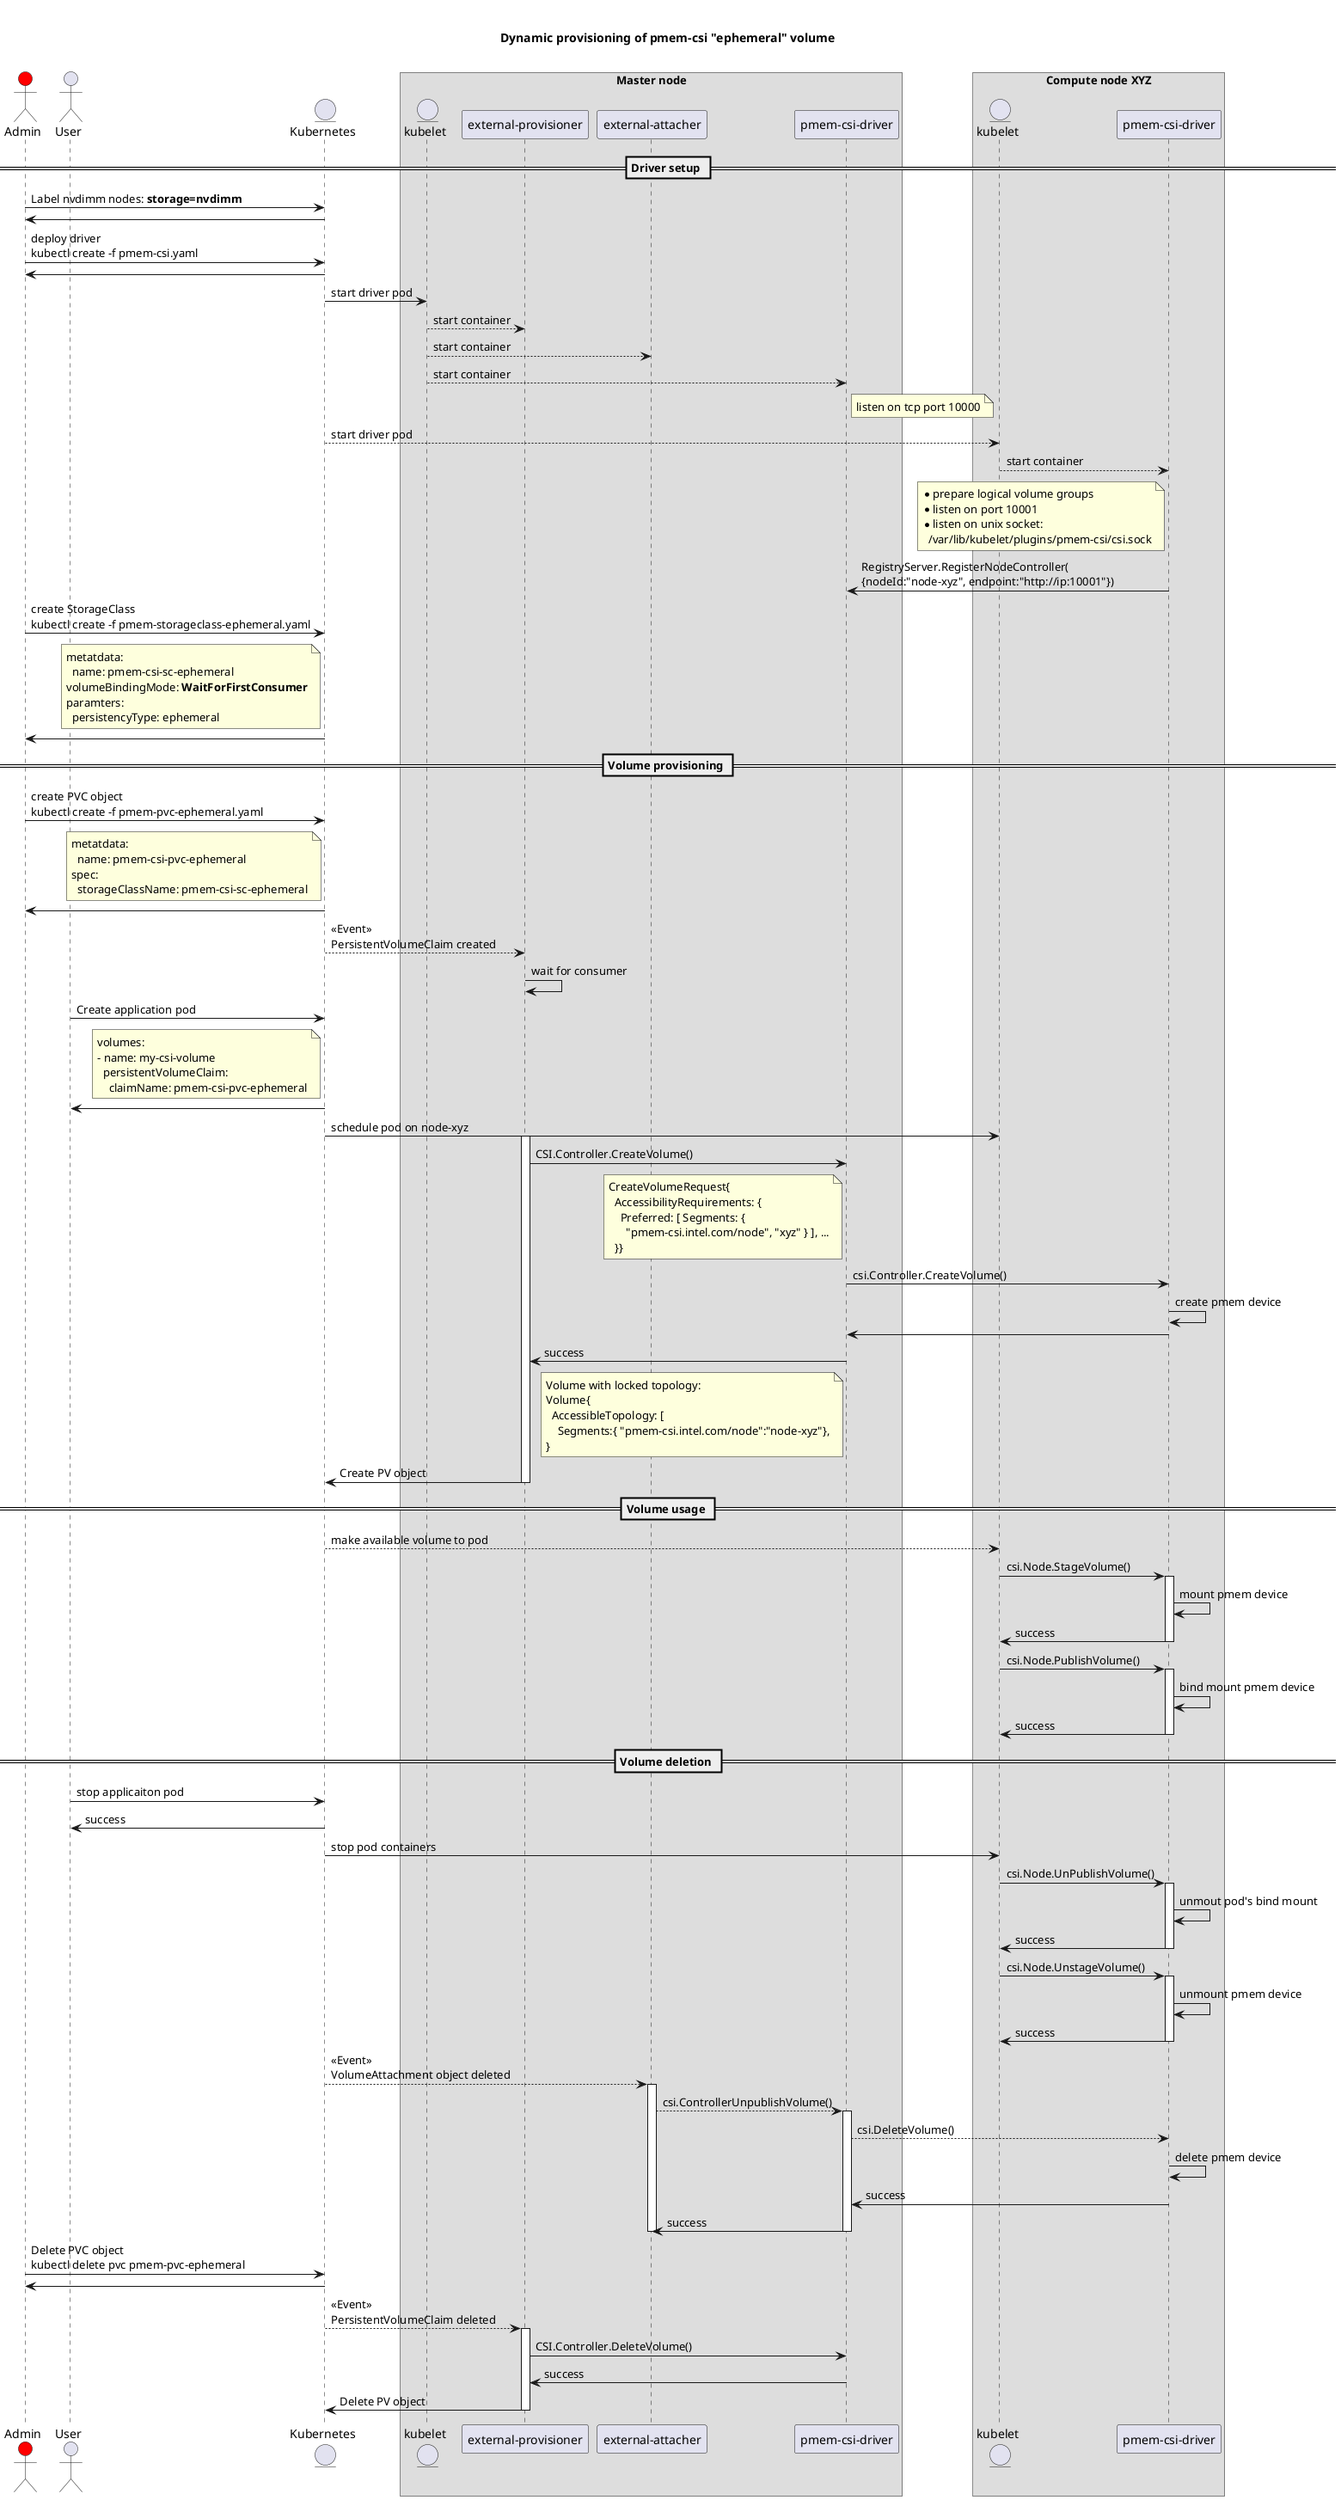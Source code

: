 @startuml "pmem-csi-ephemeral-sequence-diagram"

title \nDynamic provisioning of pmem-csi "ephemeral" volume\n

skinparam BoxPadding 40

actor Admin as admin #red
actor User as user
entity Kubernetes as k8s
box "Master node"
entity kubelet as masterkubelet
participant "external-provisioner" as provisioner
participant "external-attacher" as attacher
participant "pmem-csi-driver" as masterdriver
endbox

box "Compute node XYZ"
entity kubelet as nodekubelet
participant "pmem-csi-driver" as nodedriver
endbox

== Driver setup ==
admin->k8s:Label nvdimm nodes: <b>storage=nvdimm</b>
k8s->admin

admin->k8s:deploy driver\nkubectl create -f pmem-csi.yaml
k8s->admin
k8s->masterkubelet:start driver pod
masterkubelet-->provisioner:start container
masterkubelet-->attacher:start container
masterkubelet-->masterdriver:start container
note right of masterdriver
    listen on tcp port 10000
end note
k8s-->nodekubelet:start driver pod
nodekubelet-->nodedriver:start container
note left of nodedriver
    * prepare logical volume groups
    * listen on port 10001
    * listen on unix socket:
      /var/lib/kubelet/plugins/pmem-csi/csi.sock
end note
nodedriver->masterdriver:RegistryServer.RegisterNodeController(\n{nodeId:"node-xyz", endpoint:"http://ip:10001"})

' install a storage class
admin->k8s:create StorageClass\nkubectl create -f pmem-storageclass-ephemeral.yaml
note left of k8s
    metatdata:
      name: pmem-csi-sc-ephemeral
    volumeBindingMode: <b>WaitForFirstConsumer
    paramters:
      persistencyType: ephemeral
end note
k8s->admin

== Volume provisioning ==
admin->k8s:create PVC object\nkubectl create -f pmem-pvc-ephemeral.yaml
note left of k8s
  metatdata:
    name: pmem-csi-pvc-ephemeral
  spec:
    storageClassName: pmem-csi-sc-ephemeral
end note
k8s->admin
k8s-->provisioner:<<Event>>\nPersistentVolumeClaim created
provisioner->provisioner:wait for consumer

' satart application
user->k8s:Create application pod
note left of k8s
  volumes:
  - name: my-csi-volume
    persistentVolumeClaim:
      claimName: pmem-csi-pvc-ephemeral
end note
k8s->user

k8s->nodekubelet:schedule pod on node-xyz

activate provisioner
provisioner->masterdriver:CSI.Controller.CreateVolume()
note left of masterdriver
CreateVolumeRequest{
  AccessibilityRequirements: {
    Preferred: [ Segments: {
      "pmem-csi.intel.com/node", "xyz" } ], ...
  }}
end note
masterdriver->nodedriver:csi.Controller.CreateVolume()
nodedriver->nodedriver:create pmem device
nodedriver->masterdriver
masterdriver->provisioner:success
note left of masterdriver
  Volume with locked topology:
  Volume{
    AccessibleTopology: [
      Segments:{ "pmem-csi.intel.com/node":"node-xyz"},
  }
end note
provisioner->k8s:Create PV object
deactivate provisioner

== Volume usage ==

k8s-->nodekubelet:make available volume to pod
nodekubelet->nodedriver:csi.Node.StageVolume()
activate nodedriver
nodedriver->nodedriver:mount pmem device
nodedriver->nodekubelet:success
deactivate nodedriver

nodekubelet->nodedriver:csi.Node.PublishVolume()
activate nodedriver
nodedriver->nodedriver:bind mount pmem device
nodedriver->nodekubelet:success
deactivate nodedriver

' deprovision a cache volume
== Volume deletion ==
' stop pod
user->k8s:stop applicaiton pod
k8s->user:success
k8s->nodekubelet:stop pod containers

nodekubelet->nodedriver:csi.Node.UnPublishVolume()
activate nodedriver
nodedriver->nodedriver:unmout pod's bind mount
nodedriver->nodekubelet:success
deactivate nodedriver

nodekubelet->nodedriver:csi.Node.UnstageVolume()
activate nodedriver
nodedriver->nodedriver:unmount pmem device
nodedriver->nodekubelet:success
deactivate nodedriver


k8s-->attacher:<<Event>>\nVolumeAttachment object deleted
activate attacher
attacher-->masterdriver:csi.ControllerUnpublishVolume()
activate masterdriver
masterdriver-->nodedriver:csi.DeleteVolume()
nodedriver->nodedriver:delete pmem device
nodedriver->masterdriver:success
masterdriver->attacher:success
deactivate masterdriver
deactivate attacher

admin->k8s:Delete PVC object\nkubectl delete pvc pmem-pvc-ephemeral
k8s->admin
k8s-->provisioner:<<Event>>\nPersistentVolumeClaim deleted
activate provisioner
provisioner->masterdriver:CSI.Controller.DeleteVolume()
masterdriver->provisioner:success
provisioner->k8s:Delete PV object
deactivate provisioner

@enduml
